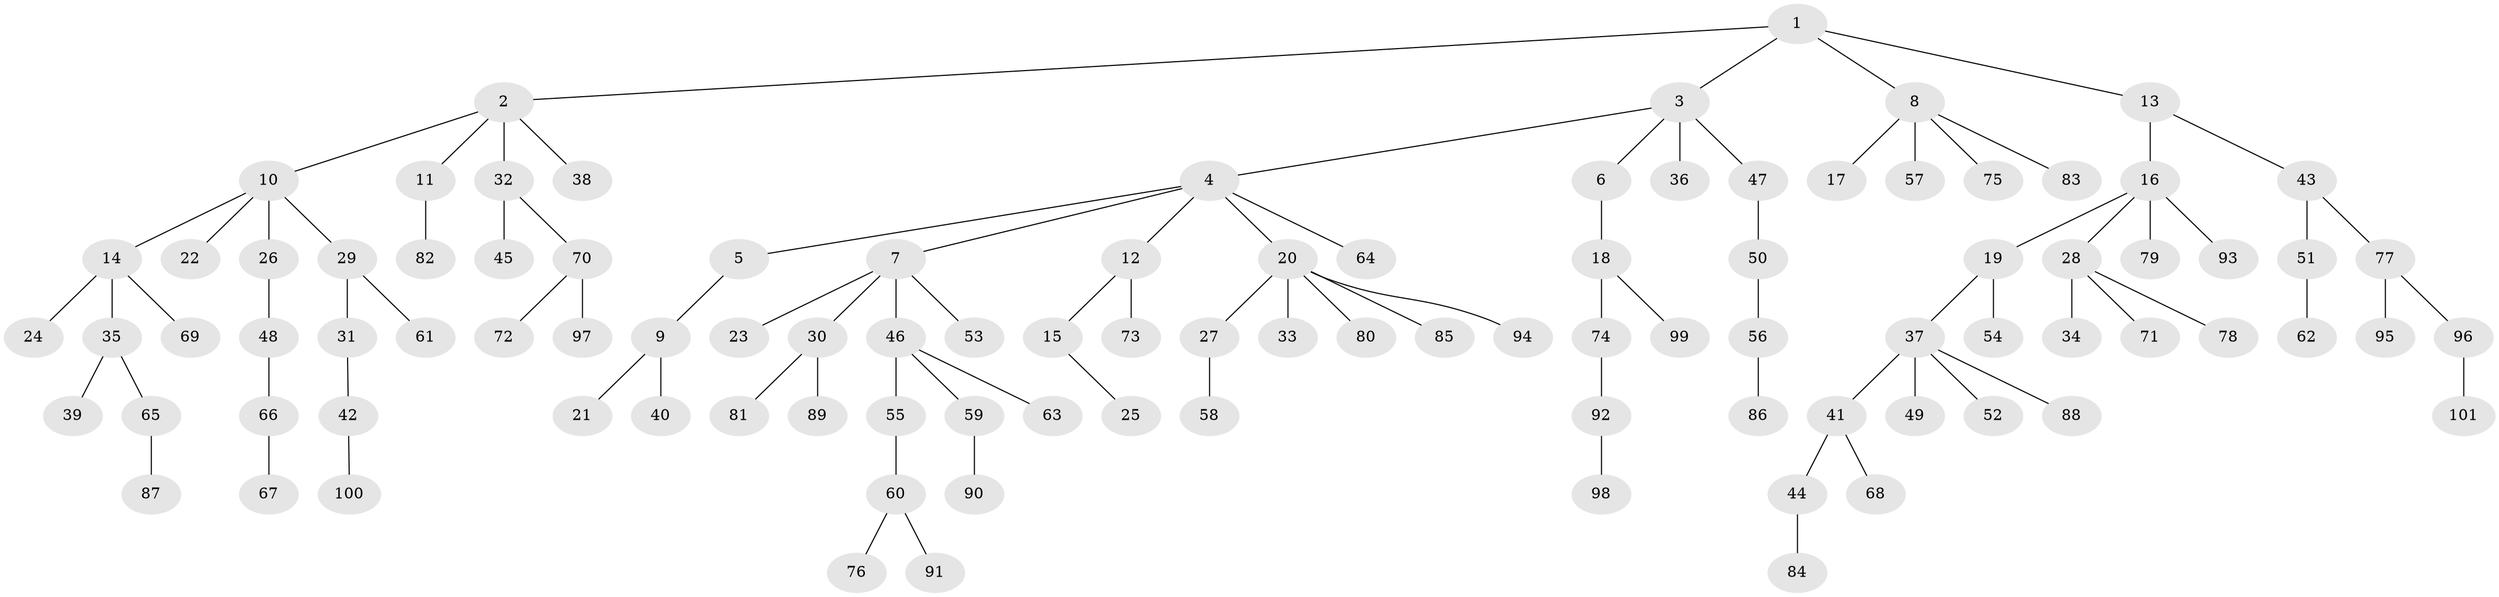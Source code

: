 // coarse degree distribution, {3: 0.1935483870967742, 4: 0.06451612903225806, 5: 0.03225806451612903, 1: 0.4838709677419355, 2: 0.22580645161290322}
// Generated by graph-tools (version 1.1) at 2025/51/03/04/25 22:51:54]
// undirected, 101 vertices, 100 edges
graph export_dot {
  node [color=gray90,style=filled];
  1;
  2;
  3;
  4;
  5;
  6;
  7;
  8;
  9;
  10;
  11;
  12;
  13;
  14;
  15;
  16;
  17;
  18;
  19;
  20;
  21;
  22;
  23;
  24;
  25;
  26;
  27;
  28;
  29;
  30;
  31;
  32;
  33;
  34;
  35;
  36;
  37;
  38;
  39;
  40;
  41;
  42;
  43;
  44;
  45;
  46;
  47;
  48;
  49;
  50;
  51;
  52;
  53;
  54;
  55;
  56;
  57;
  58;
  59;
  60;
  61;
  62;
  63;
  64;
  65;
  66;
  67;
  68;
  69;
  70;
  71;
  72;
  73;
  74;
  75;
  76;
  77;
  78;
  79;
  80;
  81;
  82;
  83;
  84;
  85;
  86;
  87;
  88;
  89;
  90;
  91;
  92;
  93;
  94;
  95;
  96;
  97;
  98;
  99;
  100;
  101;
  1 -- 2;
  1 -- 3;
  1 -- 8;
  1 -- 13;
  2 -- 10;
  2 -- 11;
  2 -- 32;
  2 -- 38;
  3 -- 4;
  3 -- 6;
  3 -- 36;
  3 -- 47;
  4 -- 5;
  4 -- 7;
  4 -- 12;
  4 -- 20;
  4 -- 64;
  5 -- 9;
  6 -- 18;
  7 -- 23;
  7 -- 30;
  7 -- 46;
  7 -- 53;
  8 -- 17;
  8 -- 57;
  8 -- 75;
  8 -- 83;
  9 -- 21;
  9 -- 40;
  10 -- 14;
  10 -- 22;
  10 -- 26;
  10 -- 29;
  11 -- 82;
  12 -- 15;
  12 -- 73;
  13 -- 16;
  13 -- 43;
  14 -- 24;
  14 -- 35;
  14 -- 69;
  15 -- 25;
  16 -- 19;
  16 -- 28;
  16 -- 79;
  16 -- 93;
  18 -- 74;
  18 -- 99;
  19 -- 37;
  19 -- 54;
  20 -- 27;
  20 -- 33;
  20 -- 80;
  20 -- 85;
  20 -- 94;
  26 -- 48;
  27 -- 58;
  28 -- 34;
  28 -- 71;
  28 -- 78;
  29 -- 31;
  29 -- 61;
  30 -- 81;
  30 -- 89;
  31 -- 42;
  32 -- 45;
  32 -- 70;
  35 -- 39;
  35 -- 65;
  37 -- 41;
  37 -- 49;
  37 -- 52;
  37 -- 88;
  41 -- 44;
  41 -- 68;
  42 -- 100;
  43 -- 51;
  43 -- 77;
  44 -- 84;
  46 -- 55;
  46 -- 59;
  46 -- 63;
  47 -- 50;
  48 -- 66;
  50 -- 56;
  51 -- 62;
  55 -- 60;
  56 -- 86;
  59 -- 90;
  60 -- 76;
  60 -- 91;
  65 -- 87;
  66 -- 67;
  70 -- 72;
  70 -- 97;
  74 -- 92;
  77 -- 95;
  77 -- 96;
  92 -- 98;
  96 -- 101;
}
